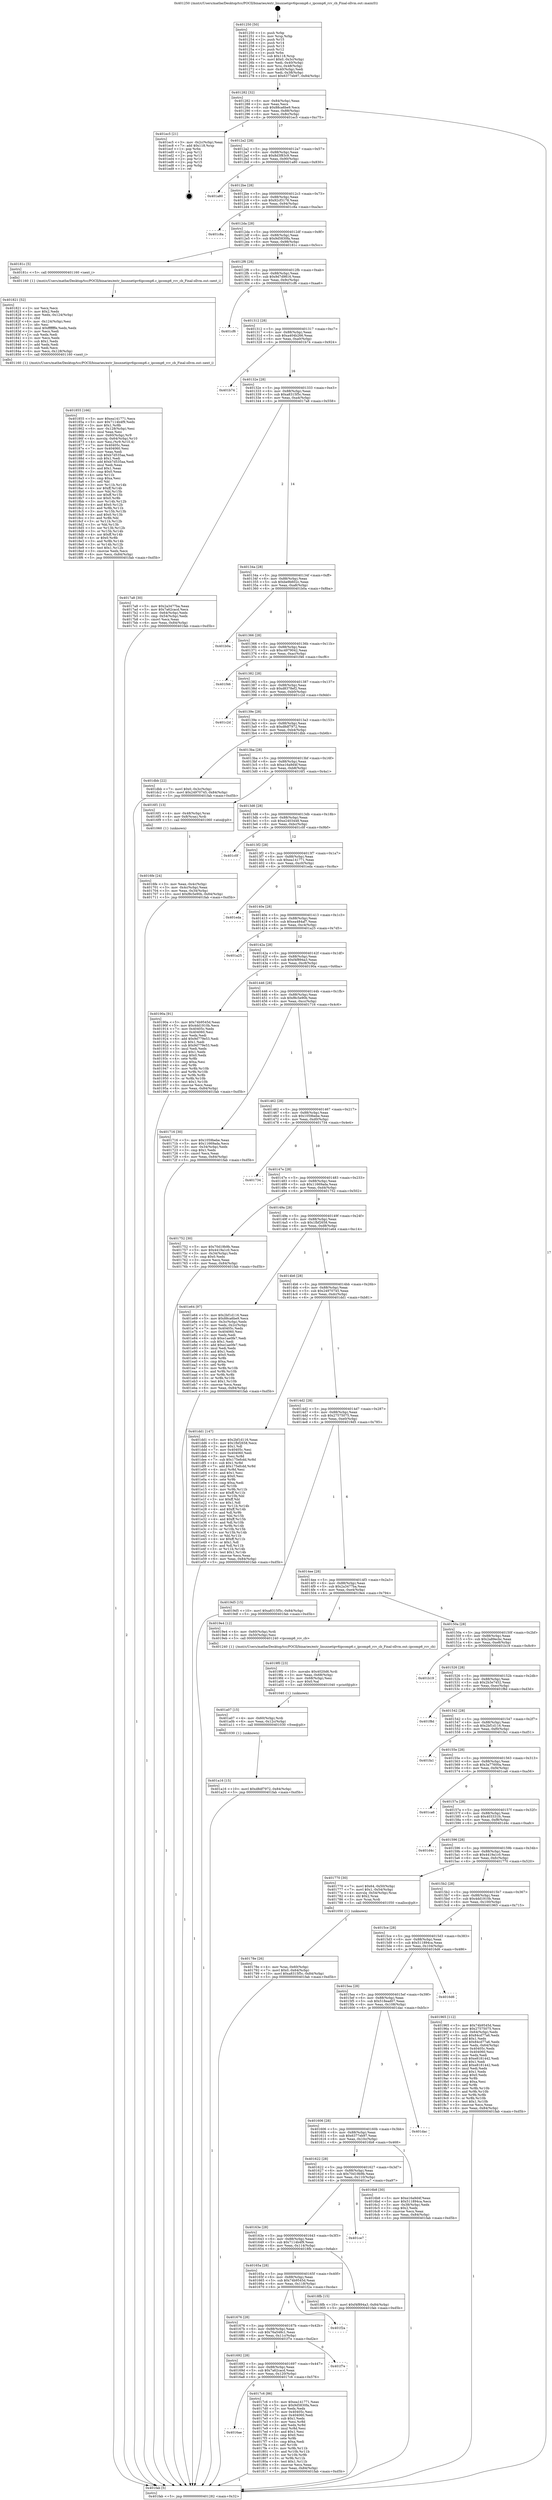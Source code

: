 digraph "0x401250" {
  label = "0x401250 (/mnt/c/Users/mathe/Desktop/tcc/POCII/binaries/extr_linuxnetipv6ipcomp6.c_ipcomp6_rcv_cb_Final-ollvm.out::main(0))"
  labelloc = "t"
  node[shape=record]

  Entry [label="",width=0.3,height=0.3,shape=circle,fillcolor=black,style=filled]
  "0x401282" [label="{
     0x401282 [32]\l
     | [instrs]\l
     &nbsp;&nbsp;0x401282 \<+6\>: mov -0x84(%rbp),%eax\l
     &nbsp;&nbsp;0x401288 \<+2\>: mov %eax,%ecx\l
     &nbsp;&nbsp;0x40128a \<+6\>: sub $0x88ca6be9,%ecx\l
     &nbsp;&nbsp;0x401290 \<+6\>: mov %eax,-0x88(%rbp)\l
     &nbsp;&nbsp;0x401296 \<+6\>: mov %ecx,-0x8c(%rbp)\l
     &nbsp;&nbsp;0x40129c \<+6\>: je 0000000000401ec5 \<main+0xc75\>\l
  }"]
  "0x401ec5" [label="{
     0x401ec5 [21]\l
     | [instrs]\l
     &nbsp;&nbsp;0x401ec5 \<+3\>: mov -0x2c(%rbp),%eax\l
     &nbsp;&nbsp;0x401ec8 \<+7\>: add $0x118,%rsp\l
     &nbsp;&nbsp;0x401ecf \<+1\>: pop %rbx\l
     &nbsp;&nbsp;0x401ed0 \<+2\>: pop %r12\l
     &nbsp;&nbsp;0x401ed2 \<+2\>: pop %r13\l
     &nbsp;&nbsp;0x401ed4 \<+2\>: pop %r14\l
     &nbsp;&nbsp;0x401ed6 \<+2\>: pop %r15\l
     &nbsp;&nbsp;0x401ed8 \<+1\>: pop %rbp\l
     &nbsp;&nbsp;0x401ed9 \<+1\>: ret\l
  }"]
  "0x4012a2" [label="{
     0x4012a2 [28]\l
     | [instrs]\l
     &nbsp;&nbsp;0x4012a2 \<+5\>: jmp 00000000004012a7 \<main+0x57\>\l
     &nbsp;&nbsp;0x4012a7 \<+6\>: mov -0x88(%rbp),%eax\l
     &nbsp;&nbsp;0x4012ad \<+5\>: sub $0x8d3f83c9,%eax\l
     &nbsp;&nbsp;0x4012b2 \<+6\>: mov %eax,-0x90(%rbp)\l
     &nbsp;&nbsp;0x4012b8 \<+6\>: je 0000000000401a80 \<main+0x830\>\l
  }"]
  Exit [label="",width=0.3,height=0.3,shape=circle,fillcolor=black,style=filled,peripheries=2]
  "0x401a80" [label="{
     0x401a80\l
  }", style=dashed]
  "0x4012be" [label="{
     0x4012be [28]\l
     | [instrs]\l
     &nbsp;&nbsp;0x4012be \<+5\>: jmp 00000000004012c3 \<main+0x73\>\l
     &nbsp;&nbsp;0x4012c3 \<+6\>: mov -0x88(%rbp),%eax\l
     &nbsp;&nbsp;0x4012c9 \<+5\>: sub $0x92cf3178,%eax\l
     &nbsp;&nbsp;0x4012ce \<+6\>: mov %eax,-0x94(%rbp)\l
     &nbsp;&nbsp;0x4012d4 \<+6\>: je 0000000000401c8a \<main+0xa3a\>\l
  }"]
  "0x401a16" [label="{
     0x401a16 [15]\l
     | [instrs]\l
     &nbsp;&nbsp;0x401a16 \<+10\>: movl $0xd8df7972,-0x84(%rbp)\l
     &nbsp;&nbsp;0x401a20 \<+5\>: jmp 0000000000401fab \<main+0xd5b\>\l
  }"]
  "0x401c8a" [label="{
     0x401c8a\l
  }", style=dashed]
  "0x4012da" [label="{
     0x4012da [28]\l
     | [instrs]\l
     &nbsp;&nbsp;0x4012da \<+5\>: jmp 00000000004012df \<main+0x8f\>\l
     &nbsp;&nbsp;0x4012df \<+6\>: mov -0x88(%rbp),%eax\l
     &nbsp;&nbsp;0x4012e5 \<+5\>: sub $0x9d5830fa,%eax\l
     &nbsp;&nbsp;0x4012ea \<+6\>: mov %eax,-0x98(%rbp)\l
     &nbsp;&nbsp;0x4012f0 \<+6\>: je 000000000040181c \<main+0x5cc\>\l
  }"]
  "0x401a07" [label="{
     0x401a07 [15]\l
     | [instrs]\l
     &nbsp;&nbsp;0x401a07 \<+4\>: mov -0x60(%rbp),%rdi\l
     &nbsp;&nbsp;0x401a0b \<+6\>: mov %eax,-0x12c(%rbp)\l
     &nbsp;&nbsp;0x401a11 \<+5\>: call 0000000000401030 \<free@plt\>\l
     | [calls]\l
     &nbsp;&nbsp;0x401030 \{1\} (unknown)\l
  }"]
  "0x40181c" [label="{
     0x40181c [5]\l
     | [instrs]\l
     &nbsp;&nbsp;0x40181c \<+5\>: call 0000000000401160 \<next_i\>\l
     | [calls]\l
     &nbsp;&nbsp;0x401160 \{1\} (/mnt/c/Users/mathe/Desktop/tcc/POCII/binaries/extr_linuxnetipv6ipcomp6.c_ipcomp6_rcv_cb_Final-ollvm.out::next_i)\l
  }"]
  "0x4012f6" [label="{
     0x4012f6 [28]\l
     | [instrs]\l
     &nbsp;&nbsp;0x4012f6 \<+5\>: jmp 00000000004012fb \<main+0xab\>\l
     &nbsp;&nbsp;0x4012fb \<+6\>: mov -0x88(%rbp),%eax\l
     &nbsp;&nbsp;0x401301 \<+5\>: sub $0x9d7d9816,%eax\l
     &nbsp;&nbsp;0x401306 \<+6\>: mov %eax,-0x9c(%rbp)\l
     &nbsp;&nbsp;0x40130c \<+6\>: je 0000000000401cf6 \<main+0xaa6\>\l
  }"]
  "0x4019f0" [label="{
     0x4019f0 [23]\l
     | [instrs]\l
     &nbsp;&nbsp;0x4019f0 \<+10\>: movabs $0x4020d6,%rdi\l
     &nbsp;&nbsp;0x4019fa \<+3\>: mov %eax,-0x68(%rbp)\l
     &nbsp;&nbsp;0x4019fd \<+3\>: mov -0x68(%rbp),%esi\l
     &nbsp;&nbsp;0x401a00 \<+2\>: mov $0x0,%al\l
     &nbsp;&nbsp;0x401a02 \<+5\>: call 0000000000401040 \<printf@plt\>\l
     | [calls]\l
     &nbsp;&nbsp;0x401040 \{1\} (unknown)\l
  }"]
  "0x401cf6" [label="{
     0x401cf6\l
  }", style=dashed]
  "0x401312" [label="{
     0x401312 [28]\l
     | [instrs]\l
     &nbsp;&nbsp;0x401312 \<+5\>: jmp 0000000000401317 \<main+0xc7\>\l
     &nbsp;&nbsp;0x401317 \<+6\>: mov -0x88(%rbp),%eax\l
     &nbsp;&nbsp;0x40131d \<+5\>: sub $0xa404b266,%eax\l
     &nbsp;&nbsp;0x401322 \<+6\>: mov %eax,-0xa0(%rbp)\l
     &nbsp;&nbsp;0x401328 \<+6\>: je 0000000000401b74 \<main+0x924\>\l
  }"]
  "0x401855" [label="{
     0x401855 [166]\l
     | [instrs]\l
     &nbsp;&nbsp;0x401855 \<+5\>: mov $0xea141771,%ecx\l
     &nbsp;&nbsp;0x40185a \<+5\>: mov $0x7114b4f9,%edx\l
     &nbsp;&nbsp;0x40185f \<+3\>: mov $0x1,%r8b\l
     &nbsp;&nbsp;0x401862 \<+6\>: mov -0x128(%rbp),%esi\l
     &nbsp;&nbsp;0x401868 \<+3\>: imul %eax,%esi\l
     &nbsp;&nbsp;0x40186b \<+4\>: mov -0x60(%rbp),%r9\l
     &nbsp;&nbsp;0x40186f \<+4\>: movslq -0x64(%rbp),%r10\l
     &nbsp;&nbsp;0x401873 \<+4\>: mov %esi,(%r9,%r10,4)\l
     &nbsp;&nbsp;0x401877 \<+7\>: mov 0x40405c,%eax\l
     &nbsp;&nbsp;0x40187e \<+7\>: mov 0x404060,%esi\l
     &nbsp;&nbsp;0x401885 \<+2\>: mov %eax,%edi\l
     &nbsp;&nbsp;0x401887 \<+6\>: sub $0xb7d535aa,%edi\l
     &nbsp;&nbsp;0x40188d \<+3\>: sub $0x1,%edi\l
     &nbsp;&nbsp;0x401890 \<+6\>: add $0xb7d535aa,%edi\l
     &nbsp;&nbsp;0x401896 \<+3\>: imul %edi,%eax\l
     &nbsp;&nbsp;0x401899 \<+3\>: and $0x1,%eax\l
     &nbsp;&nbsp;0x40189c \<+3\>: cmp $0x0,%eax\l
     &nbsp;&nbsp;0x40189f \<+4\>: sete %r11b\l
     &nbsp;&nbsp;0x4018a3 \<+3\>: cmp $0xa,%esi\l
     &nbsp;&nbsp;0x4018a6 \<+3\>: setl %bl\l
     &nbsp;&nbsp;0x4018a9 \<+3\>: mov %r11b,%r14b\l
     &nbsp;&nbsp;0x4018ac \<+4\>: xor $0xff,%r14b\l
     &nbsp;&nbsp;0x4018b0 \<+3\>: mov %bl,%r15b\l
     &nbsp;&nbsp;0x4018b3 \<+4\>: xor $0xff,%r15b\l
     &nbsp;&nbsp;0x4018b7 \<+4\>: xor $0x0,%r8b\l
     &nbsp;&nbsp;0x4018bb \<+3\>: mov %r14b,%r12b\l
     &nbsp;&nbsp;0x4018be \<+4\>: and $0x0,%r12b\l
     &nbsp;&nbsp;0x4018c2 \<+3\>: and %r8b,%r11b\l
     &nbsp;&nbsp;0x4018c5 \<+3\>: mov %r15b,%r13b\l
     &nbsp;&nbsp;0x4018c8 \<+4\>: and $0x0,%r13b\l
     &nbsp;&nbsp;0x4018cc \<+3\>: and %r8b,%bl\l
     &nbsp;&nbsp;0x4018cf \<+3\>: or %r11b,%r12b\l
     &nbsp;&nbsp;0x4018d2 \<+3\>: or %bl,%r13b\l
     &nbsp;&nbsp;0x4018d5 \<+3\>: xor %r13b,%r12b\l
     &nbsp;&nbsp;0x4018d8 \<+3\>: or %r15b,%r14b\l
     &nbsp;&nbsp;0x4018db \<+4\>: xor $0xff,%r14b\l
     &nbsp;&nbsp;0x4018df \<+4\>: or $0x0,%r8b\l
     &nbsp;&nbsp;0x4018e3 \<+3\>: and %r8b,%r14b\l
     &nbsp;&nbsp;0x4018e6 \<+3\>: or %r14b,%r12b\l
     &nbsp;&nbsp;0x4018e9 \<+4\>: test $0x1,%r12b\l
     &nbsp;&nbsp;0x4018ed \<+3\>: cmovne %edx,%ecx\l
     &nbsp;&nbsp;0x4018f0 \<+6\>: mov %ecx,-0x84(%rbp)\l
     &nbsp;&nbsp;0x4018f6 \<+5\>: jmp 0000000000401fab \<main+0xd5b\>\l
  }"]
  "0x401b74" [label="{
     0x401b74\l
  }", style=dashed]
  "0x40132e" [label="{
     0x40132e [28]\l
     | [instrs]\l
     &nbsp;&nbsp;0x40132e \<+5\>: jmp 0000000000401333 \<main+0xe3\>\l
     &nbsp;&nbsp;0x401333 \<+6\>: mov -0x88(%rbp),%eax\l
     &nbsp;&nbsp;0x401339 \<+5\>: sub $0xa8315f5c,%eax\l
     &nbsp;&nbsp;0x40133e \<+6\>: mov %eax,-0xa4(%rbp)\l
     &nbsp;&nbsp;0x401344 \<+6\>: je 00000000004017a8 \<main+0x558\>\l
  }"]
  "0x401821" [label="{
     0x401821 [52]\l
     | [instrs]\l
     &nbsp;&nbsp;0x401821 \<+2\>: xor %ecx,%ecx\l
     &nbsp;&nbsp;0x401823 \<+5\>: mov $0x2,%edx\l
     &nbsp;&nbsp;0x401828 \<+6\>: mov %edx,-0x124(%rbp)\l
     &nbsp;&nbsp;0x40182e \<+1\>: cltd\l
     &nbsp;&nbsp;0x40182f \<+6\>: mov -0x124(%rbp),%esi\l
     &nbsp;&nbsp;0x401835 \<+2\>: idiv %esi\l
     &nbsp;&nbsp;0x401837 \<+6\>: imul $0xfffffffe,%edx,%edx\l
     &nbsp;&nbsp;0x40183d \<+2\>: mov %ecx,%edi\l
     &nbsp;&nbsp;0x40183f \<+2\>: sub %edx,%edi\l
     &nbsp;&nbsp;0x401841 \<+2\>: mov %ecx,%edx\l
     &nbsp;&nbsp;0x401843 \<+3\>: sub $0x1,%edx\l
     &nbsp;&nbsp;0x401846 \<+2\>: add %edx,%edi\l
     &nbsp;&nbsp;0x401848 \<+2\>: sub %edi,%ecx\l
     &nbsp;&nbsp;0x40184a \<+6\>: mov %ecx,-0x128(%rbp)\l
     &nbsp;&nbsp;0x401850 \<+5\>: call 0000000000401160 \<next_i\>\l
     | [calls]\l
     &nbsp;&nbsp;0x401160 \{1\} (/mnt/c/Users/mathe/Desktop/tcc/POCII/binaries/extr_linuxnetipv6ipcomp6.c_ipcomp6_rcv_cb_Final-ollvm.out::next_i)\l
  }"]
  "0x4017a8" [label="{
     0x4017a8 [30]\l
     | [instrs]\l
     &nbsp;&nbsp;0x4017a8 \<+5\>: mov $0x2a3477ba,%eax\l
     &nbsp;&nbsp;0x4017ad \<+5\>: mov $0x7a62cacd,%ecx\l
     &nbsp;&nbsp;0x4017b2 \<+3\>: mov -0x64(%rbp),%edx\l
     &nbsp;&nbsp;0x4017b5 \<+3\>: cmp -0x54(%rbp),%edx\l
     &nbsp;&nbsp;0x4017b8 \<+3\>: cmovl %ecx,%eax\l
     &nbsp;&nbsp;0x4017bb \<+6\>: mov %eax,-0x84(%rbp)\l
     &nbsp;&nbsp;0x4017c1 \<+5\>: jmp 0000000000401fab \<main+0xd5b\>\l
  }"]
  "0x40134a" [label="{
     0x40134a [28]\l
     | [instrs]\l
     &nbsp;&nbsp;0x40134a \<+5\>: jmp 000000000040134f \<main+0xff\>\l
     &nbsp;&nbsp;0x40134f \<+6\>: mov -0x88(%rbp),%eax\l
     &nbsp;&nbsp;0x401355 \<+5\>: sub $0xbe9b602c,%eax\l
     &nbsp;&nbsp;0x40135a \<+6\>: mov %eax,-0xa8(%rbp)\l
     &nbsp;&nbsp;0x401360 \<+6\>: je 0000000000401b0a \<main+0x8ba\>\l
  }"]
  "0x4016ae" [label="{
     0x4016ae\l
  }", style=dashed]
  "0x401b0a" [label="{
     0x401b0a\l
  }", style=dashed]
  "0x401366" [label="{
     0x401366 [28]\l
     | [instrs]\l
     &nbsp;&nbsp;0x401366 \<+5\>: jmp 000000000040136b \<main+0x11b\>\l
     &nbsp;&nbsp;0x40136b \<+6\>: mov -0x88(%rbp),%eax\l
     &nbsp;&nbsp;0x401371 \<+5\>: sub $0xc4979042,%eax\l
     &nbsp;&nbsp;0x401376 \<+6\>: mov %eax,-0xac(%rbp)\l
     &nbsp;&nbsp;0x40137c \<+6\>: je 0000000000401f46 \<main+0xcf6\>\l
  }"]
  "0x4017c6" [label="{
     0x4017c6 [86]\l
     | [instrs]\l
     &nbsp;&nbsp;0x4017c6 \<+5\>: mov $0xea141771,%eax\l
     &nbsp;&nbsp;0x4017cb \<+5\>: mov $0x9d5830fa,%ecx\l
     &nbsp;&nbsp;0x4017d0 \<+2\>: xor %edx,%edx\l
     &nbsp;&nbsp;0x4017d2 \<+7\>: mov 0x40405c,%esi\l
     &nbsp;&nbsp;0x4017d9 \<+7\>: mov 0x404060,%edi\l
     &nbsp;&nbsp;0x4017e0 \<+3\>: sub $0x1,%edx\l
     &nbsp;&nbsp;0x4017e3 \<+3\>: mov %esi,%r8d\l
     &nbsp;&nbsp;0x4017e6 \<+3\>: add %edx,%r8d\l
     &nbsp;&nbsp;0x4017e9 \<+4\>: imul %r8d,%esi\l
     &nbsp;&nbsp;0x4017ed \<+3\>: and $0x1,%esi\l
     &nbsp;&nbsp;0x4017f0 \<+3\>: cmp $0x0,%esi\l
     &nbsp;&nbsp;0x4017f3 \<+4\>: sete %r9b\l
     &nbsp;&nbsp;0x4017f7 \<+3\>: cmp $0xa,%edi\l
     &nbsp;&nbsp;0x4017fa \<+4\>: setl %r10b\l
     &nbsp;&nbsp;0x4017fe \<+3\>: mov %r9b,%r11b\l
     &nbsp;&nbsp;0x401801 \<+3\>: and %r10b,%r11b\l
     &nbsp;&nbsp;0x401804 \<+3\>: xor %r10b,%r9b\l
     &nbsp;&nbsp;0x401807 \<+3\>: or %r9b,%r11b\l
     &nbsp;&nbsp;0x40180a \<+4\>: test $0x1,%r11b\l
     &nbsp;&nbsp;0x40180e \<+3\>: cmovne %ecx,%eax\l
     &nbsp;&nbsp;0x401811 \<+6\>: mov %eax,-0x84(%rbp)\l
     &nbsp;&nbsp;0x401817 \<+5\>: jmp 0000000000401fab \<main+0xd5b\>\l
  }"]
  "0x401f46" [label="{
     0x401f46\l
  }", style=dashed]
  "0x401382" [label="{
     0x401382 [28]\l
     | [instrs]\l
     &nbsp;&nbsp;0x401382 \<+5\>: jmp 0000000000401387 \<main+0x137\>\l
     &nbsp;&nbsp;0x401387 \<+6\>: mov -0x88(%rbp),%eax\l
     &nbsp;&nbsp;0x40138d \<+5\>: sub $0xd8378ef2,%eax\l
     &nbsp;&nbsp;0x401392 \<+6\>: mov %eax,-0xb0(%rbp)\l
     &nbsp;&nbsp;0x401398 \<+6\>: je 0000000000401c2d \<main+0x9dd\>\l
  }"]
  "0x401692" [label="{
     0x401692 [28]\l
     | [instrs]\l
     &nbsp;&nbsp;0x401692 \<+5\>: jmp 0000000000401697 \<main+0x447\>\l
     &nbsp;&nbsp;0x401697 \<+6\>: mov -0x88(%rbp),%eax\l
     &nbsp;&nbsp;0x40169d \<+5\>: sub $0x7a62cacd,%eax\l
     &nbsp;&nbsp;0x4016a2 \<+6\>: mov %eax,-0x120(%rbp)\l
     &nbsp;&nbsp;0x4016a8 \<+6\>: je 00000000004017c6 \<main+0x576\>\l
  }"]
  "0x401c2d" [label="{
     0x401c2d\l
  }", style=dashed]
  "0x40139e" [label="{
     0x40139e [28]\l
     | [instrs]\l
     &nbsp;&nbsp;0x40139e \<+5\>: jmp 00000000004013a3 \<main+0x153\>\l
     &nbsp;&nbsp;0x4013a3 \<+6\>: mov -0x88(%rbp),%eax\l
     &nbsp;&nbsp;0x4013a9 \<+5\>: sub $0xd8df7972,%eax\l
     &nbsp;&nbsp;0x4013ae \<+6\>: mov %eax,-0xb4(%rbp)\l
     &nbsp;&nbsp;0x4013b4 \<+6\>: je 0000000000401dbb \<main+0xb6b\>\l
  }"]
  "0x401f7e" [label="{
     0x401f7e\l
  }", style=dashed]
  "0x401dbb" [label="{
     0x401dbb [22]\l
     | [instrs]\l
     &nbsp;&nbsp;0x401dbb \<+7\>: movl $0x0,-0x3c(%rbp)\l
     &nbsp;&nbsp;0x401dc2 \<+10\>: movl $0x24970745,-0x84(%rbp)\l
     &nbsp;&nbsp;0x401dcc \<+5\>: jmp 0000000000401fab \<main+0xd5b\>\l
  }"]
  "0x4013ba" [label="{
     0x4013ba [28]\l
     | [instrs]\l
     &nbsp;&nbsp;0x4013ba \<+5\>: jmp 00000000004013bf \<main+0x16f\>\l
     &nbsp;&nbsp;0x4013bf \<+6\>: mov -0x88(%rbp),%eax\l
     &nbsp;&nbsp;0x4013c5 \<+5\>: sub $0xe16a9d4f,%eax\l
     &nbsp;&nbsp;0x4013ca \<+6\>: mov %eax,-0xb8(%rbp)\l
     &nbsp;&nbsp;0x4013d0 \<+6\>: je 00000000004016f1 \<main+0x4a1\>\l
  }"]
  "0x401676" [label="{
     0x401676 [28]\l
     | [instrs]\l
     &nbsp;&nbsp;0x401676 \<+5\>: jmp 000000000040167b \<main+0x42b\>\l
     &nbsp;&nbsp;0x40167b \<+6\>: mov -0x88(%rbp),%eax\l
     &nbsp;&nbsp;0x401681 \<+5\>: sub $0x76a548c1,%eax\l
     &nbsp;&nbsp;0x401686 \<+6\>: mov %eax,-0x11c(%rbp)\l
     &nbsp;&nbsp;0x40168c \<+6\>: je 0000000000401f7e \<main+0xd2e\>\l
  }"]
  "0x4016f1" [label="{
     0x4016f1 [13]\l
     | [instrs]\l
     &nbsp;&nbsp;0x4016f1 \<+4\>: mov -0x48(%rbp),%rax\l
     &nbsp;&nbsp;0x4016f5 \<+4\>: mov 0x8(%rax),%rdi\l
     &nbsp;&nbsp;0x4016f9 \<+5\>: call 0000000000401060 \<atoi@plt\>\l
     | [calls]\l
     &nbsp;&nbsp;0x401060 \{1\} (unknown)\l
  }"]
  "0x4013d6" [label="{
     0x4013d6 [28]\l
     | [instrs]\l
     &nbsp;&nbsp;0x4013d6 \<+5\>: jmp 00000000004013db \<main+0x18b\>\l
     &nbsp;&nbsp;0x4013db \<+6\>: mov -0x88(%rbp),%eax\l
     &nbsp;&nbsp;0x4013e1 \<+5\>: sub $0xe2403448,%eax\l
     &nbsp;&nbsp;0x4013e6 \<+6\>: mov %eax,-0xbc(%rbp)\l
     &nbsp;&nbsp;0x4013ec \<+6\>: je 0000000000401c0f \<main+0x9bf\>\l
  }"]
  "0x401f2a" [label="{
     0x401f2a\l
  }", style=dashed]
  "0x401c0f" [label="{
     0x401c0f\l
  }", style=dashed]
  "0x4013f2" [label="{
     0x4013f2 [28]\l
     | [instrs]\l
     &nbsp;&nbsp;0x4013f2 \<+5\>: jmp 00000000004013f7 \<main+0x1a7\>\l
     &nbsp;&nbsp;0x4013f7 \<+6\>: mov -0x88(%rbp),%eax\l
     &nbsp;&nbsp;0x4013fd \<+5\>: sub $0xea141771,%eax\l
     &nbsp;&nbsp;0x401402 \<+6\>: mov %eax,-0xc0(%rbp)\l
     &nbsp;&nbsp;0x401408 \<+6\>: je 0000000000401eda \<main+0xc8a\>\l
  }"]
  "0x40165a" [label="{
     0x40165a [28]\l
     | [instrs]\l
     &nbsp;&nbsp;0x40165a \<+5\>: jmp 000000000040165f \<main+0x40f\>\l
     &nbsp;&nbsp;0x40165f \<+6\>: mov -0x88(%rbp),%eax\l
     &nbsp;&nbsp;0x401665 \<+5\>: sub $0x74b9545d,%eax\l
     &nbsp;&nbsp;0x40166a \<+6\>: mov %eax,-0x118(%rbp)\l
     &nbsp;&nbsp;0x401670 \<+6\>: je 0000000000401f2a \<main+0xcda\>\l
  }"]
  "0x401eda" [label="{
     0x401eda\l
  }", style=dashed]
  "0x40140e" [label="{
     0x40140e [28]\l
     | [instrs]\l
     &nbsp;&nbsp;0x40140e \<+5\>: jmp 0000000000401413 \<main+0x1c3\>\l
     &nbsp;&nbsp;0x401413 \<+6\>: mov -0x88(%rbp),%eax\l
     &nbsp;&nbsp;0x401419 \<+5\>: sub $0xea484af7,%eax\l
     &nbsp;&nbsp;0x40141e \<+6\>: mov %eax,-0xc4(%rbp)\l
     &nbsp;&nbsp;0x401424 \<+6\>: je 0000000000401a25 \<main+0x7d5\>\l
  }"]
  "0x4018fb" [label="{
     0x4018fb [15]\l
     | [instrs]\l
     &nbsp;&nbsp;0x4018fb \<+10\>: movl $0xf4f894a3,-0x84(%rbp)\l
     &nbsp;&nbsp;0x401905 \<+5\>: jmp 0000000000401fab \<main+0xd5b\>\l
  }"]
  "0x401a25" [label="{
     0x401a25\l
  }", style=dashed]
  "0x40142a" [label="{
     0x40142a [28]\l
     | [instrs]\l
     &nbsp;&nbsp;0x40142a \<+5\>: jmp 000000000040142f \<main+0x1df\>\l
     &nbsp;&nbsp;0x40142f \<+6\>: mov -0x88(%rbp),%eax\l
     &nbsp;&nbsp;0x401435 \<+5\>: sub $0xf4f894a3,%eax\l
     &nbsp;&nbsp;0x40143a \<+6\>: mov %eax,-0xc8(%rbp)\l
     &nbsp;&nbsp;0x401440 \<+6\>: je 000000000040190a \<main+0x6ba\>\l
  }"]
  "0x40163e" [label="{
     0x40163e [28]\l
     | [instrs]\l
     &nbsp;&nbsp;0x40163e \<+5\>: jmp 0000000000401643 \<main+0x3f3\>\l
     &nbsp;&nbsp;0x401643 \<+6\>: mov -0x88(%rbp),%eax\l
     &nbsp;&nbsp;0x401649 \<+5\>: sub $0x7114b4f9,%eax\l
     &nbsp;&nbsp;0x40164e \<+6\>: mov %eax,-0x114(%rbp)\l
     &nbsp;&nbsp;0x401654 \<+6\>: je 00000000004018fb \<main+0x6ab\>\l
  }"]
  "0x40190a" [label="{
     0x40190a [91]\l
     | [instrs]\l
     &nbsp;&nbsp;0x40190a \<+5\>: mov $0x74b9545d,%eax\l
     &nbsp;&nbsp;0x40190f \<+5\>: mov $0x4dd1910b,%ecx\l
     &nbsp;&nbsp;0x401914 \<+7\>: mov 0x40405c,%edx\l
     &nbsp;&nbsp;0x40191b \<+7\>: mov 0x404060,%esi\l
     &nbsp;&nbsp;0x401922 \<+2\>: mov %edx,%edi\l
     &nbsp;&nbsp;0x401924 \<+6\>: add $0x9d779e53,%edi\l
     &nbsp;&nbsp;0x40192a \<+3\>: sub $0x1,%edi\l
     &nbsp;&nbsp;0x40192d \<+6\>: sub $0x9d779e53,%edi\l
     &nbsp;&nbsp;0x401933 \<+3\>: imul %edi,%edx\l
     &nbsp;&nbsp;0x401936 \<+3\>: and $0x1,%edx\l
     &nbsp;&nbsp;0x401939 \<+3\>: cmp $0x0,%edx\l
     &nbsp;&nbsp;0x40193c \<+4\>: sete %r8b\l
     &nbsp;&nbsp;0x401940 \<+3\>: cmp $0xa,%esi\l
     &nbsp;&nbsp;0x401943 \<+4\>: setl %r9b\l
     &nbsp;&nbsp;0x401947 \<+3\>: mov %r8b,%r10b\l
     &nbsp;&nbsp;0x40194a \<+3\>: and %r9b,%r10b\l
     &nbsp;&nbsp;0x40194d \<+3\>: xor %r9b,%r8b\l
     &nbsp;&nbsp;0x401950 \<+3\>: or %r8b,%r10b\l
     &nbsp;&nbsp;0x401953 \<+4\>: test $0x1,%r10b\l
     &nbsp;&nbsp;0x401957 \<+3\>: cmovne %ecx,%eax\l
     &nbsp;&nbsp;0x40195a \<+6\>: mov %eax,-0x84(%rbp)\l
     &nbsp;&nbsp;0x401960 \<+5\>: jmp 0000000000401fab \<main+0xd5b\>\l
  }"]
  "0x401446" [label="{
     0x401446 [28]\l
     | [instrs]\l
     &nbsp;&nbsp;0x401446 \<+5\>: jmp 000000000040144b \<main+0x1fb\>\l
     &nbsp;&nbsp;0x40144b \<+6\>: mov -0x88(%rbp),%eax\l
     &nbsp;&nbsp;0x401451 \<+5\>: sub $0xf8c5e90b,%eax\l
     &nbsp;&nbsp;0x401456 \<+6\>: mov %eax,-0xcc(%rbp)\l
     &nbsp;&nbsp;0x40145c \<+6\>: je 0000000000401716 \<main+0x4c6\>\l
  }"]
  "0x401ce7" [label="{
     0x401ce7\l
  }", style=dashed]
  "0x401716" [label="{
     0x401716 [30]\l
     | [instrs]\l
     &nbsp;&nbsp;0x401716 \<+5\>: mov $0x1059bebe,%eax\l
     &nbsp;&nbsp;0x40171b \<+5\>: mov $0x11669ada,%ecx\l
     &nbsp;&nbsp;0x401720 \<+3\>: mov -0x34(%rbp),%edx\l
     &nbsp;&nbsp;0x401723 \<+3\>: cmp $0x1,%edx\l
     &nbsp;&nbsp;0x401726 \<+3\>: cmovl %ecx,%eax\l
     &nbsp;&nbsp;0x401729 \<+6\>: mov %eax,-0x84(%rbp)\l
     &nbsp;&nbsp;0x40172f \<+5\>: jmp 0000000000401fab \<main+0xd5b\>\l
  }"]
  "0x401462" [label="{
     0x401462 [28]\l
     | [instrs]\l
     &nbsp;&nbsp;0x401462 \<+5\>: jmp 0000000000401467 \<main+0x217\>\l
     &nbsp;&nbsp;0x401467 \<+6\>: mov -0x88(%rbp),%eax\l
     &nbsp;&nbsp;0x40146d \<+5\>: sub $0x1059bebe,%eax\l
     &nbsp;&nbsp;0x401472 \<+6\>: mov %eax,-0xd0(%rbp)\l
     &nbsp;&nbsp;0x401478 \<+6\>: je 0000000000401734 \<main+0x4e4\>\l
  }"]
  "0x40178e" [label="{
     0x40178e [26]\l
     | [instrs]\l
     &nbsp;&nbsp;0x40178e \<+4\>: mov %rax,-0x60(%rbp)\l
     &nbsp;&nbsp;0x401792 \<+7\>: movl $0x0,-0x64(%rbp)\l
     &nbsp;&nbsp;0x401799 \<+10\>: movl $0xa8315f5c,-0x84(%rbp)\l
     &nbsp;&nbsp;0x4017a3 \<+5\>: jmp 0000000000401fab \<main+0xd5b\>\l
  }"]
  "0x401734" [label="{
     0x401734\l
  }", style=dashed]
  "0x40147e" [label="{
     0x40147e [28]\l
     | [instrs]\l
     &nbsp;&nbsp;0x40147e \<+5\>: jmp 0000000000401483 \<main+0x233\>\l
     &nbsp;&nbsp;0x401483 \<+6\>: mov -0x88(%rbp),%eax\l
     &nbsp;&nbsp;0x401489 \<+5\>: sub $0x11669ada,%eax\l
     &nbsp;&nbsp;0x40148e \<+6\>: mov %eax,-0xd4(%rbp)\l
     &nbsp;&nbsp;0x401494 \<+6\>: je 0000000000401752 \<main+0x502\>\l
  }"]
  "0x4016fe" [label="{
     0x4016fe [24]\l
     | [instrs]\l
     &nbsp;&nbsp;0x4016fe \<+3\>: mov %eax,-0x4c(%rbp)\l
     &nbsp;&nbsp;0x401701 \<+3\>: mov -0x4c(%rbp),%eax\l
     &nbsp;&nbsp;0x401704 \<+3\>: mov %eax,-0x34(%rbp)\l
     &nbsp;&nbsp;0x401707 \<+10\>: movl $0xf8c5e90b,-0x84(%rbp)\l
     &nbsp;&nbsp;0x401711 \<+5\>: jmp 0000000000401fab \<main+0xd5b\>\l
  }"]
  "0x401752" [label="{
     0x401752 [30]\l
     | [instrs]\l
     &nbsp;&nbsp;0x401752 \<+5\>: mov $0x70d19b9b,%eax\l
     &nbsp;&nbsp;0x401757 \<+5\>: mov $0x4419a1c0,%ecx\l
     &nbsp;&nbsp;0x40175c \<+3\>: mov -0x34(%rbp),%edx\l
     &nbsp;&nbsp;0x40175f \<+3\>: cmp $0x0,%edx\l
     &nbsp;&nbsp;0x401762 \<+3\>: cmove %ecx,%eax\l
     &nbsp;&nbsp;0x401765 \<+6\>: mov %eax,-0x84(%rbp)\l
     &nbsp;&nbsp;0x40176b \<+5\>: jmp 0000000000401fab \<main+0xd5b\>\l
  }"]
  "0x40149a" [label="{
     0x40149a [28]\l
     | [instrs]\l
     &nbsp;&nbsp;0x40149a \<+5\>: jmp 000000000040149f \<main+0x24f\>\l
     &nbsp;&nbsp;0x40149f \<+6\>: mov -0x88(%rbp),%eax\l
     &nbsp;&nbsp;0x4014a5 \<+5\>: sub $0x1fbf2658,%eax\l
     &nbsp;&nbsp;0x4014aa \<+6\>: mov %eax,-0xd8(%rbp)\l
     &nbsp;&nbsp;0x4014b0 \<+6\>: je 0000000000401e64 \<main+0xc14\>\l
  }"]
  "0x401250" [label="{
     0x401250 [50]\l
     | [instrs]\l
     &nbsp;&nbsp;0x401250 \<+1\>: push %rbp\l
     &nbsp;&nbsp;0x401251 \<+3\>: mov %rsp,%rbp\l
     &nbsp;&nbsp;0x401254 \<+2\>: push %r15\l
     &nbsp;&nbsp;0x401256 \<+2\>: push %r14\l
     &nbsp;&nbsp;0x401258 \<+2\>: push %r13\l
     &nbsp;&nbsp;0x40125a \<+2\>: push %r12\l
     &nbsp;&nbsp;0x40125c \<+1\>: push %rbx\l
     &nbsp;&nbsp;0x40125d \<+7\>: sub $0x118,%rsp\l
     &nbsp;&nbsp;0x401264 \<+7\>: movl $0x0,-0x3c(%rbp)\l
     &nbsp;&nbsp;0x40126b \<+3\>: mov %edi,-0x40(%rbp)\l
     &nbsp;&nbsp;0x40126e \<+4\>: mov %rsi,-0x48(%rbp)\l
     &nbsp;&nbsp;0x401272 \<+3\>: mov -0x40(%rbp),%edi\l
     &nbsp;&nbsp;0x401275 \<+3\>: mov %edi,-0x38(%rbp)\l
     &nbsp;&nbsp;0x401278 \<+10\>: movl $0x6377eb97,-0x84(%rbp)\l
  }"]
  "0x401e64" [label="{
     0x401e64 [97]\l
     | [instrs]\l
     &nbsp;&nbsp;0x401e64 \<+5\>: mov $0x2bf1d116,%eax\l
     &nbsp;&nbsp;0x401e69 \<+5\>: mov $0x88ca6be9,%ecx\l
     &nbsp;&nbsp;0x401e6e \<+3\>: mov -0x3c(%rbp),%edx\l
     &nbsp;&nbsp;0x401e71 \<+3\>: mov %edx,-0x2c(%rbp)\l
     &nbsp;&nbsp;0x401e74 \<+7\>: mov 0x40405c,%edx\l
     &nbsp;&nbsp;0x401e7b \<+7\>: mov 0x404060,%esi\l
     &nbsp;&nbsp;0x401e82 \<+2\>: mov %edx,%edi\l
     &nbsp;&nbsp;0x401e84 \<+6\>: sub $0xe1ae0fe7,%edi\l
     &nbsp;&nbsp;0x401e8a \<+3\>: sub $0x1,%edi\l
     &nbsp;&nbsp;0x401e8d \<+6\>: add $0xe1ae0fe7,%edi\l
     &nbsp;&nbsp;0x401e93 \<+3\>: imul %edi,%edx\l
     &nbsp;&nbsp;0x401e96 \<+3\>: and $0x1,%edx\l
     &nbsp;&nbsp;0x401e99 \<+3\>: cmp $0x0,%edx\l
     &nbsp;&nbsp;0x401e9c \<+4\>: sete %r8b\l
     &nbsp;&nbsp;0x401ea0 \<+3\>: cmp $0xa,%esi\l
     &nbsp;&nbsp;0x401ea3 \<+4\>: setl %r9b\l
     &nbsp;&nbsp;0x401ea7 \<+3\>: mov %r8b,%r10b\l
     &nbsp;&nbsp;0x401eaa \<+3\>: and %r9b,%r10b\l
     &nbsp;&nbsp;0x401ead \<+3\>: xor %r9b,%r8b\l
     &nbsp;&nbsp;0x401eb0 \<+3\>: or %r8b,%r10b\l
     &nbsp;&nbsp;0x401eb3 \<+4\>: test $0x1,%r10b\l
     &nbsp;&nbsp;0x401eb7 \<+3\>: cmovne %ecx,%eax\l
     &nbsp;&nbsp;0x401eba \<+6\>: mov %eax,-0x84(%rbp)\l
     &nbsp;&nbsp;0x401ec0 \<+5\>: jmp 0000000000401fab \<main+0xd5b\>\l
  }"]
  "0x4014b6" [label="{
     0x4014b6 [28]\l
     | [instrs]\l
     &nbsp;&nbsp;0x4014b6 \<+5\>: jmp 00000000004014bb \<main+0x26b\>\l
     &nbsp;&nbsp;0x4014bb \<+6\>: mov -0x88(%rbp),%eax\l
     &nbsp;&nbsp;0x4014c1 \<+5\>: sub $0x24970745,%eax\l
     &nbsp;&nbsp;0x4014c6 \<+6\>: mov %eax,-0xdc(%rbp)\l
     &nbsp;&nbsp;0x4014cc \<+6\>: je 0000000000401dd1 \<main+0xb81\>\l
  }"]
  "0x401fab" [label="{
     0x401fab [5]\l
     | [instrs]\l
     &nbsp;&nbsp;0x401fab \<+5\>: jmp 0000000000401282 \<main+0x32\>\l
  }"]
  "0x401dd1" [label="{
     0x401dd1 [147]\l
     | [instrs]\l
     &nbsp;&nbsp;0x401dd1 \<+5\>: mov $0x2bf1d116,%eax\l
     &nbsp;&nbsp;0x401dd6 \<+5\>: mov $0x1fbf2658,%ecx\l
     &nbsp;&nbsp;0x401ddb \<+2\>: mov $0x1,%dl\l
     &nbsp;&nbsp;0x401ddd \<+7\>: mov 0x40405c,%esi\l
     &nbsp;&nbsp;0x401de4 \<+7\>: mov 0x404060,%edi\l
     &nbsp;&nbsp;0x401deb \<+3\>: mov %esi,%r8d\l
     &nbsp;&nbsp;0x401dee \<+7\>: sub $0x175efcdd,%r8d\l
     &nbsp;&nbsp;0x401df5 \<+4\>: sub $0x1,%r8d\l
     &nbsp;&nbsp;0x401df9 \<+7\>: add $0x175efcdd,%r8d\l
     &nbsp;&nbsp;0x401e00 \<+4\>: imul %r8d,%esi\l
     &nbsp;&nbsp;0x401e04 \<+3\>: and $0x1,%esi\l
     &nbsp;&nbsp;0x401e07 \<+3\>: cmp $0x0,%esi\l
     &nbsp;&nbsp;0x401e0a \<+4\>: sete %r9b\l
     &nbsp;&nbsp;0x401e0e \<+3\>: cmp $0xa,%edi\l
     &nbsp;&nbsp;0x401e11 \<+4\>: setl %r10b\l
     &nbsp;&nbsp;0x401e15 \<+3\>: mov %r9b,%r11b\l
     &nbsp;&nbsp;0x401e18 \<+4\>: xor $0xff,%r11b\l
     &nbsp;&nbsp;0x401e1c \<+3\>: mov %r10b,%bl\l
     &nbsp;&nbsp;0x401e1f \<+3\>: xor $0xff,%bl\l
     &nbsp;&nbsp;0x401e22 \<+3\>: xor $0x1,%dl\l
     &nbsp;&nbsp;0x401e25 \<+3\>: mov %r11b,%r14b\l
     &nbsp;&nbsp;0x401e28 \<+4\>: and $0xff,%r14b\l
     &nbsp;&nbsp;0x401e2c \<+3\>: and %dl,%r9b\l
     &nbsp;&nbsp;0x401e2f \<+3\>: mov %bl,%r15b\l
     &nbsp;&nbsp;0x401e32 \<+4\>: and $0xff,%r15b\l
     &nbsp;&nbsp;0x401e36 \<+3\>: and %dl,%r10b\l
     &nbsp;&nbsp;0x401e39 \<+3\>: or %r9b,%r14b\l
     &nbsp;&nbsp;0x401e3c \<+3\>: or %r10b,%r15b\l
     &nbsp;&nbsp;0x401e3f \<+3\>: xor %r15b,%r14b\l
     &nbsp;&nbsp;0x401e42 \<+3\>: or %bl,%r11b\l
     &nbsp;&nbsp;0x401e45 \<+4\>: xor $0xff,%r11b\l
     &nbsp;&nbsp;0x401e49 \<+3\>: or $0x1,%dl\l
     &nbsp;&nbsp;0x401e4c \<+3\>: and %dl,%r11b\l
     &nbsp;&nbsp;0x401e4f \<+3\>: or %r11b,%r14b\l
     &nbsp;&nbsp;0x401e52 \<+4\>: test $0x1,%r14b\l
     &nbsp;&nbsp;0x401e56 \<+3\>: cmovne %ecx,%eax\l
     &nbsp;&nbsp;0x401e59 \<+6\>: mov %eax,-0x84(%rbp)\l
     &nbsp;&nbsp;0x401e5f \<+5\>: jmp 0000000000401fab \<main+0xd5b\>\l
  }"]
  "0x4014d2" [label="{
     0x4014d2 [28]\l
     | [instrs]\l
     &nbsp;&nbsp;0x4014d2 \<+5\>: jmp 00000000004014d7 \<main+0x287\>\l
     &nbsp;&nbsp;0x4014d7 \<+6\>: mov -0x88(%rbp),%eax\l
     &nbsp;&nbsp;0x4014dd \<+5\>: sub $0x27575075,%eax\l
     &nbsp;&nbsp;0x4014e2 \<+6\>: mov %eax,-0xe0(%rbp)\l
     &nbsp;&nbsp;0x4014e8 \<+6\>: je 00000000004019d5 \<main+0x785\>\l
  }"]
  "0x401622" [label="{
     0x401622 [28]\l
     | [instrs]\l
     &nbsp;&nbsp;0x401622 \<+5\>: jmp 0000000000401627 \<main+0x3d7\>\l
     &nbsp;&nbsp;0x401627 \<+6\>: mov -0x88(%rbp),%eax\l
     &nbsp;&nbsp;0x40162d \<+5\>: sub $0x70d19b9b,%eax\l
     &nbsp;&nbsp;0x401632 \<+6\>: mov %eax,-0x110(%rbp)\l
     &nbsp;&nbsp;0x401638 \<+6\>: je 0000000000401ce7 \<main+0xa97\>\l
  }"]
  "0x4019d5" [label="{
     0x4019d5 [15]\l
     | [instrs]\l
     &nbsp;&nbsp;0x4019d5 \<+10\>: movl $0xa8315f5c,-0x84(%rbp)\l
     &nbsp;&nbsp;0x4019df \<+5\>: jmp 0000000000401fab \<main+0xd5b\>\l
  }"]
  "0x4014ee" [label="{
     0x4014ee [28]\l
     | [instrs]\l
     &nbsp;&nbsp;0x4014ee \<+5\>: jmp 00000000004014f3 \<main+0x2a3\>\l
     &nbsp;&nbsp;0x4014f3 \<+6\>: mov -0x88(%rbp),%eax\l
     &nbsp;&nbsp;0x4014f9 \<+5\>: sub $0x2a3477ba,%eax\l
     &nbsp;&nbsp;0x4014fe \<+6\>: mov %eax,-0xe4(%rbp)\l
     &nbsp;&nbsp;0x401504 \<+6\>: je 00000000004019e4 \<main+0x794\>\l
  }"]
  "0x4016b8" [label="{
     0x4016b8 [30]\l
     | [instrs]\l
     &nbsp;&nbsp;0x4016b8 \<+5\>: mov $0xe16a9d4f,%eax\l
     &nbsp;&nbsp;0x4016bd \<+5\>: mov $0x511894ca,%ecx\l
     &nbsp;&nbsp;0x4016c2 \<+3\>: mov -0x38(%rbp),%edx\l
     &nbsp;&nbsp;0x4016c5 \<+3\>: cmp $0x2,%edx\l
     &nbsp;&nbsp;0x4016c8 \<+3\>: cmovne %ecx,%eax\l
     &nbsp;&nbsp;0x4016cb \<+6\>: mov %eax,-0x84(%rbp)\l
     &nbsp;&nbsp;0x4016d1 \<+5\>: jmp 0000000000401fab \<main+0xd5b\>\l
  }"]
  "0x4019e4" [label="{
     0x4019e4 [12]\l
     | [instrs]\l
     &nbsp;&nbsp;0x4019e4 \<+4\>: mov -0x60(%rbp),%rdi\l
     &nbsp;&nbsp;0x4019e8 \<+3\>: mov -0x50(%rbp),%esi\l
     &nbsp;&nbsp;0x4019eb \<+5\>: call 0000000000401240 \<ipcomp6_rcv_cb\>\l
     | [calls]\l
     &nbsp;&nbsp;0x401240 \{1\} (/mnt/c/Users/mathe/Desktop/tcc/POCII/binaries/extr_linuxnetipv6ipcomp6.c_ipcomp6_rcv_cb_Final-ollvm.out::ipcomp6_rcv_cb)\l
  }"]
  "0x40150a" [label="{
     0x40150a [28]\l
     | [instrs]\l
     &nbsp;&nbsp;0x40150a \<+5\>: jmp 000000000040150f \<main+0x2bf\>\l
     &nbsp;&nbsp;0x40150f \<+6\>: mov -0x88(%rbp),%eax\l
     &nbsp;&nbsp;0x401515 \<+5\>: sub $0x2a89ecbc,%eax\l
     &nbsp;&nbsp;0x40151a \<+6\>: mov %eax,-0xe8(%rbp)\l
     &nbsp;&nbsp;0x401520 \<+6\>: je 0000000000401b19 \<main+0x8c9\>\l
  }"]
  "0x401606" [label="{
     0x401606 [28]\l
     | [instrs]\l
     &nbsp;&nbsp;0x401606 \<+5\>: jmp 000000000040160b \<main+0x3bb\>\l
     &nbsp;&nbsp;0x40160b \<+6\>: mov -0x88(%rbp),%eax\l
     &nbsp;&nbsp;0x401611 \<+5\>: sub $0x6377eb97,%eax\l
     &nbsp;&nbsp;0x401616 \<+6\>: mov %eax,-0x10c(%rbp)\l
     &nbsp;&nbsp;0x40161c \<+6\>: je 00000000004016b8 \<main+0x468\>\l
  }"]
  "0x401b19" [label="{
     0x401b19\l
  }", style=dashed]
  "0x401526" [label="{
     0x401526 [28]\l
     | [instrs]\l
     &nbsp;&nbsp;0x401526 \<+5\>: jmp 000000000040152b \<main+0x2db\>\l
     &nbsp;&nbsp;0x40152b \<+6\>: mov -0x88(%rbp),%eax\l
     &nbsp;&nbsp;0x401531 \<+5\>: sub $0x2b3e7452,%eax\l
     &nbsp;&nbsp;0x401536 \<+6\>: mov %eax,-0xec(%rbp)\l
     &nbsp;&nbsp;0x40153c \<+6\>: je 0000000000401f8d \<main+0xd3d\>\l
  }"]
  "0x401dac" [label="{
     0x401dac\l
  }", style=dashed]
  "0x401f8d" [label="{
     0x401f8d\l
  }", style=dashed]
  "0x401542" [label="{
     0x401542 [28]\l
     | [instrs]\l
     &nbsp;&nbsp;0x401542 \<+5\>: jmp 0000000000401547 \<main+0x2f7\>\l
     &nbsp;&nbsp;0x401547 \<+6\>: mov -0x88(%rbp),%eax\l
     &nbsp;&nbsp;0x40154d \<+5\>: sub $0x2bf1d116,%eax\l
     &nbsp;&nbsp;0x401552 \<+6\>: mov %eax,-0xf0(%rbp)\l
     &nbsp;&nbsp;0x401558 \<+6\>: je 0000000000401fa1 \<main+0xd51\>\l
  }"]
  "0x4015ea" [label="{
     0x4015ea [28]\l
     | [instrs]\l
     &nbsp;&nbsp;0x4015ea \<+5\>: jmp 00000000004015ef \<main+0x39f\>\l
     &nbsp;&nbsp;0x4015ef \<+6\>: mov -0x88(%rbp),%eax\l
     &nbsp;&nbsp;0x4015f5 \<+5\>: sub $0x518ead07,%eax\l
     &nbsp;&nbsp;0x4015fa \<+6\>: mov %eax,-0x108(%rbp)\l
     &nbsp;&nbsp;0x401600 \<+6\>: je 0000000000401dac \<main+0xb5c\>\l
  }"]
  "0x401fa1" [label="{
     0x401fa1\l
  }", style=dashed]
  "0x40155e" [label="{
     0x40155e [28]\l
     | [instrs]\l
     &nbsp;&nbsp;0x40155e \<+5\>: jmp 0000000000401563 \<main+0x313\>\l
     &nbsp;&nbsp;0x401563 \<+6\>: mov -0x88(%rbp),%eax\l
     &nbsp;&nbsp;0x401569 \<+5\>: sub $0x3a77600a,%eax\l
     &nbsp;&nbsp;0x40156e \<+6\>: mov %eax,-0xf4(%rbp)\l
     &nbsp;&nbsp;0x401574 \<+6\>: je 0000000000401ca6 \<main+0xa56\>\l
  }"]
  "0x4016d6" [label="{
     0x4016d6\l
  }", style=dashed]
  "0x401ca6" [label="{
     0x401ca6\l
  }", style=dashed]
  "0x40157a" [label="{
     0x40157a [28]\l
     | [instrs]\l
     &nbsp;&nbsp;0x40157a \<+5\>: jmp 000000000040157f \<main+0x32f\>\l
     &nbsp;&nbsp;0x40157f \<+6\>: mov -0x88(%rbp),%eax\l
     &nbsp;&nbsp;0x401585 \<+5\>: sub $0x403331fc,%eax\l
     &nbsp;&nbsp;0x40158a \<+6\>: mov %eax,-0xf8(%rbp)\l
     &nbsp;&nbsp;0x401590 \<+6\>: je 0000000000401d4c \<main+0xafc\>\l
  }"]
  "0x4015ce" [label="{
     0x4015ce [28]\l
     | [instrs]\l
     &nbsp;&nbsp;0x4015ce \<+5\>: jmp 00000000004015d3 \<main+0x383\>\l
     &nbsp;&nbsp;0x4015d3 \<+6\>: mov -0x88(%rbp),%eax\l
     &nbsp;&nbsp;0x4015d9 \<+5\>: sub $0x511894ca,%eax\l
     &nbsp;&nbsp;0x4015de \<+6\>: mov %eax,-0x104(%rbp)\l
     &nbsp;&nbsp;0x4015e4 \<+6\>: je 00000000004016d6 \<main+0x486\>\l
  }"]
  "0x401d4c" [label="{
     0x401d4c\l
  }", style=dashed]
  "0x401596" [label="{
     0x401596 [28]\l
     | [instrs]\l
     &nbsp;&nbsp;0x401596 \<+5\>: jmp 000000000040159b \<main+0x34b\>\l
     &nbsp;&nbsp;0x40159b \<+6\>: mov -0x88(%rbp),%eax\l
     &nbsp;&nbsp;0x4015a1 \<+5\>: sub $0x4419a1c0,%eax\l
     &nbsp;&nbsp;0x4015a6 \<+6\>: mov %eax,-0xfc(%rbp)\l
     &nbsp;&nbsp;0x4015ac \<+6\>: je 0000000000401770 \<main+0x520\>\l
  }"]
  "0x401965" [label="{
     0x401965 [112]\l
     | [instrs]\l
     &nbsp;&nbsp;0x401965 \<+5\>: mov $0x74b9545d,%eax\l
     &nbsp;&nbsp;0x40196a \<+5\>: mov $0x27575075,%ecx\l
     &nbsp;&nbsp;0x40196f \<+3\>: mov -0x64(%rbp),%edx\l
     &nbsp;&nbsp;0x401972 \<+6\>: sub $0x84cd77a6,%edx\l
     &nbsp;&nbsp;0x401978 \<+3\>: add $0x1,%edx\l
     &nbsp;&nbsp;0x40197b \<+6\>: add $0x84cd77a6,%edx\l
     &nbsp;&nbsp;0x401981 \<+3\>: mov %edx,-0x64(%rbp)\l
     &nbsp;&nbsp;0x401984 \<+7\>: mov 0x40405c,%edx\l
     &nbsp;&nbsp;0x40198b \<+7\>: mov 0x404060,%esi\l
     &nbsp;&nbsp;0x401992 \<+2\>: mov %edx,%edi\l
     &nbsp;&nbsp;0x401994 \<+6\>: sub $0xe8181442,%edi\l
     &nbsp;&nbsp;0x40199a \<+3\>: sub $0x1,%edi\l
     &nbsp;&nbsp;0x40199d \<+6\>: add $0xe8181442,%edi\l
     &nbsp;&nbsp;0x4019a3 \<+3\>: imul %edi,%edx\l
     &nbsp;&nbsp;0x4019a6 \<+3\>: and $0x1,%edx\l
     &nbsp;&nbsp;0x4019a9 \<+3\>: cmp $0x0,%edx\l
     &nbsp;&nbsp;0x4019ac \<+4\>: sete %r8b\l
     &nbsp;&nbsp;0x4019b0 \<+3\>: cmp $0xa,%esi\l
     &nbsp;&nbsp;0x4019b3 \<+4\>: setl %r9b\l
     &nbsp;&nbsp;0x4019b7 \<+3\>: mov %r8b,%r10b\l
     &nbsp;&nbsp;0x4019ba \<+3\>: and %r9b,%r10b\l
     &nbsp;&nbsp;0x4019bd \<+3\>: xor %r9b,%r8b\l
     &nbsp;&nbsp;0x4019c0 \<+3\>: or %r8b,%r10b\l
     &nbsp;&nbsp;0x4019c3 \<+4\>: test $0x1,%r10b\l
     &nbsp;&nbsp;0x4019c7 \<+3\>: cmovne %ecx,%eax\l
     &nbsp;&nbsp;0x4019ca \<+6\>: mov %eax,-0x84(%rbp)\l
     &nbsp;&nbsp;0x4019d0 \<+5\>: jmp 0000000000401fab \<main+0xd5b\>\l
  }"]
  "0x401770" [label="{
     0x401770 [30]\l
     | [instrs]\l
     &nbsp;&nbsp;0x401770 \<+7\>: movl $0x64,-0x50(%rbp)\l
     &nbsp;&nbsp;0x401777 \<+7\>: movl $0x1,-0x54(%rbp)\l
     &nbsp;&nbsp;0x40177e \<+4\>: movslq -0x54(%rbp),%rax\l
     &nbsp;&nbsp;0x401782 \<+4\>: shl $0x2,%rax\l
     &nbsp;&nbsp;0x401786 \<+3\>: mov %rax,%rdi\l
     &nbsp;&nbsp;0x401789 \<+5\>: call 0000000000401050 \<malloc@plt\>\l
     | [calls]\l
     &nbsp;&nbsp;0x401050 \{1\} (unknown)\l
  }"]
  "0x4015b2" [label="{
     0x4015b2 [28]\l
     | [instrs]\l
     &nbsp;&nbsp;0x4015b2 \<+5\>: jmp 00000000004015b7 \<main+0x367\>\l
     &nbsp;&nbsp;0x4015b7 \<+6\>: mov -0x88(%rbp),%eax\l
     &nbsp;&nbsp;0x4015bd \<+5\>: sub $0x4dd1910b,%eax\l
     &nbsp;&nbsp;0x4015c2 \<+6\>: mov %eax,-0x100(%rbp)\l
     &nbsp;&nbsp;0x4015c8 \<+6\>: je 0000000000401965 \<main+0x715\>\l
  }"]
  Entry -> "0x401250" [label=" 1"]
  "0x401282" -> "0x401ec5" [label=" 1"]
  "0x401282" -> "0x4012a2" [label=" 17"]
  "0x401ec5" -> Exit [label=" 1"]
  "0x4012a2" -> "0x401a80" [label=" 0"]
  "0x4012a2" -> "0x4012be" [label=" 17"]
  "0x401e64" -> "0x401fab" [label=" 1"]
  "0x4012be" -> "0x401c8a" [label=" 0"]
  "0x4012be" -> "0x4012da" [label=" 17"]
  "0x401dd1" -> "0x401fab" [label=" 1"]
  "0x4012da" -> "0x40181c" [label=" 1"]
  "0x4012da" -> "0x4012f6" [label=" 16"]
  "0x401dbb" -> "0x401fab" [label=" 1"]
  "0x4012f6" -> "0x401cf6" [label=" 0"]
  "0x4012f6" -> "0x401312" [label=" 16"]
  "0x401a16" -> "0x401fab" [label=" 1"]
  "0x401312" -> "0x401b74" [label=" 0"]
  "0x401312" -> "0x40132e" [label=" 16"]
  "0x401a07" -> "0x401a16" [label=" 1"]
  "0x40132e" -> "0x4017a8" [label=" 2"]
  "0x40132e" -> "0x40134a" [label=" 14"]
  "0x4019f0" -> "0x401a07" [label=" 1"]
  "0x40134a" -> "0x401b0a" [label=" 0"]
  "0x40134a" -> "0x401366" [label=" 14"]
  "0x4019e4" -> "0x4019f0" [label=" 1"]
  "0x401366" -> "0x401f46" [label=" 0"]
  "0x401366" -> "0x401382" [label=" 14"]
  "0x4019d5" -> "0x401fab" [label=" 1"]
  "0x401382" -> "0x401c2d" [label=" 0"]
  "0x401382" -> "0x40139e" [label=" 14"]
  "0x40190a" -> "0x401fab" [label=" 1"]
  "0x40139e" -> "0x401dbb" [label=" 1"]
  "0x40139e" -> "0x4013ba" [label=" 13"]
  "0x4018fb" -> "0x401fab" [label=" 1"]
  "0x4013ba" -> "0x4016f1" [label=" 1"]
  "0x4013ba" -> "0x4013d6" [label=" 12"]
  "0x401821" -> "0x401855" [label=" 1"]
  "0x4013d6" -> "0x401c0f" [label=" 0"]
  "0x4013d6" -> "0x4013f2" [label=" 12"]
  "0x40181c" -> "0x401821" [label=" 1"]
  "0x4013f2" -> "0x401eda" [label=" 0"]
  "0x4013f2" -> "0x40140e" [label=" 12"]
  "0x401692" -> "0x4016ae" [label=" 0"]
  "0x40140e" -> "0x401a25" [label=" 0"]
  "0x40140e" -> "0x40142a" [label=" 12"]
  "0x401692" -> "0x4017c6" [label=" 1"]
  "0x40142a" -> "0x40190a" [label=" 1"]
  "0x40142a" -> "0x401446" [label=" 11"]
  "0x401676" -> "0x401692" [label=" 1"]
  "0x401446" -> "0x401716" [label=" 1"]
  "0x401446" -> "0x401462" [label=" 10"]
  "0x401676" -> "0x401f7e" [label=" 0"]
  "0x401462" -> "0x401734" [label=" 0"]
  "0x401462" -> "0x40147e" [label=" 10"]
  "0x40165a" -> "0x401676" [label=" 1"]
  "0x40147e" -> "0x401752" [label=" 1"]
  "0x40147e" -> "0x40149a" [label=" 9"]
  "0x40165a" -> "0x401f2a" [label=" 0"]
  "0x40149a" -> "0x401e64" [label=" 1"]
  "0x40149a" -> "0x4014b6" [label=" 8"]
  "0x4017c6" -> "0x401fab" [label=" 1"]
  "0x4014b6" -> "0x401dd1" [label=" 1"]
  "0x4014b6" -> "0x4014d2" [label=" 7"]
  "0x40163e" -> "0x40165a" [label=" 1"]
  "0x4014d2" -> "0x4019d5" [label=" 1"]
  "0x4014d2" -> "0x4014ee" [label=" 6"]
  "0x40163e" -> "0x4018fb" [label=" 1"]
  "0x4014ee" -> "0x4019e4" [label=" 1"]
  "0x4014ee" -> "0x40150a" [label=" 5"]
  "0x401965" -> "0x401fab" [label=" 1"]
  "0x40150a" -> "0x401b19" [label=" 0"]
  "0x40150a" -> "0x401526" [label=" 5"]
  "0x401622" -> "0x401ce7" [label=" 0"]
  "0x401526" -> "0x401f8d" [label=" 0"]
  "0x401526" -> "0x401542" [label=" 5"]
  "0x401855" -> "0x401fab" [label=" 1"]
  "0x401542" -> "0x401fa1" [label=" 0"]
  "0x401542" -> "0x40155e" [label=" 5"]
  "0x40178e" -> "0x401fab" [label=" 1"]
  "0x40155e" -> "0x401ca6" [label=" 0"]
  "0x40155e" -> "0x40157a" [label=" 5"]
  "0x401770" -> "0x40178e" [label=" 1"]
  "0x40157a" -> "0x401d4c" [label=" 0"]
  "0x40157a" -> "0x401596" [label=" 5"]
  "0x401716" -> "0x401fab" [label=" 1"]
  "0x401596" -> "0x401770" [label=" 1"]
  "0x401596" -> "0x4015b2" [label=" 4"]
  "0x4016fe" -> "0x401fab" [label=" 1"]
  "0x4015b2" -> "0x401965" [label=" 1"]
  "0x4015b2" -> "0x4015ce" [label=" 3"]
  "0x401752" -> "0x401fab" [label=" 1"]
  "0x4015ce" -> "0x4016d6" [label=" 0"]
  "0x4015ce" -> "0x4015ea" [label=" 3"]
  "0x4017a8" -> "0x401fab" [label=" 2"]
  "0x4015ea" -> "0x401dac" [label=" 0"]
  "0x4015ea" -> "0x401606" [label=" 3"]
  "0x401622" -> "0x40163e" [label=" 2"]
  "0x401606" -> "0x4016b8" [label=" 1"]
  "0x401606" -> "0x401622" [label=" 2"]
  "0x4016b8" -> "0x401fab" [label=" 1"]
  "0x401250" -> "0x401282" [label=" 1"]
  "0x401fab" -> "0x401282" [label=" 17"]
  "0x4016f1" -> "0x4016fe" [label=" 1"]
}
